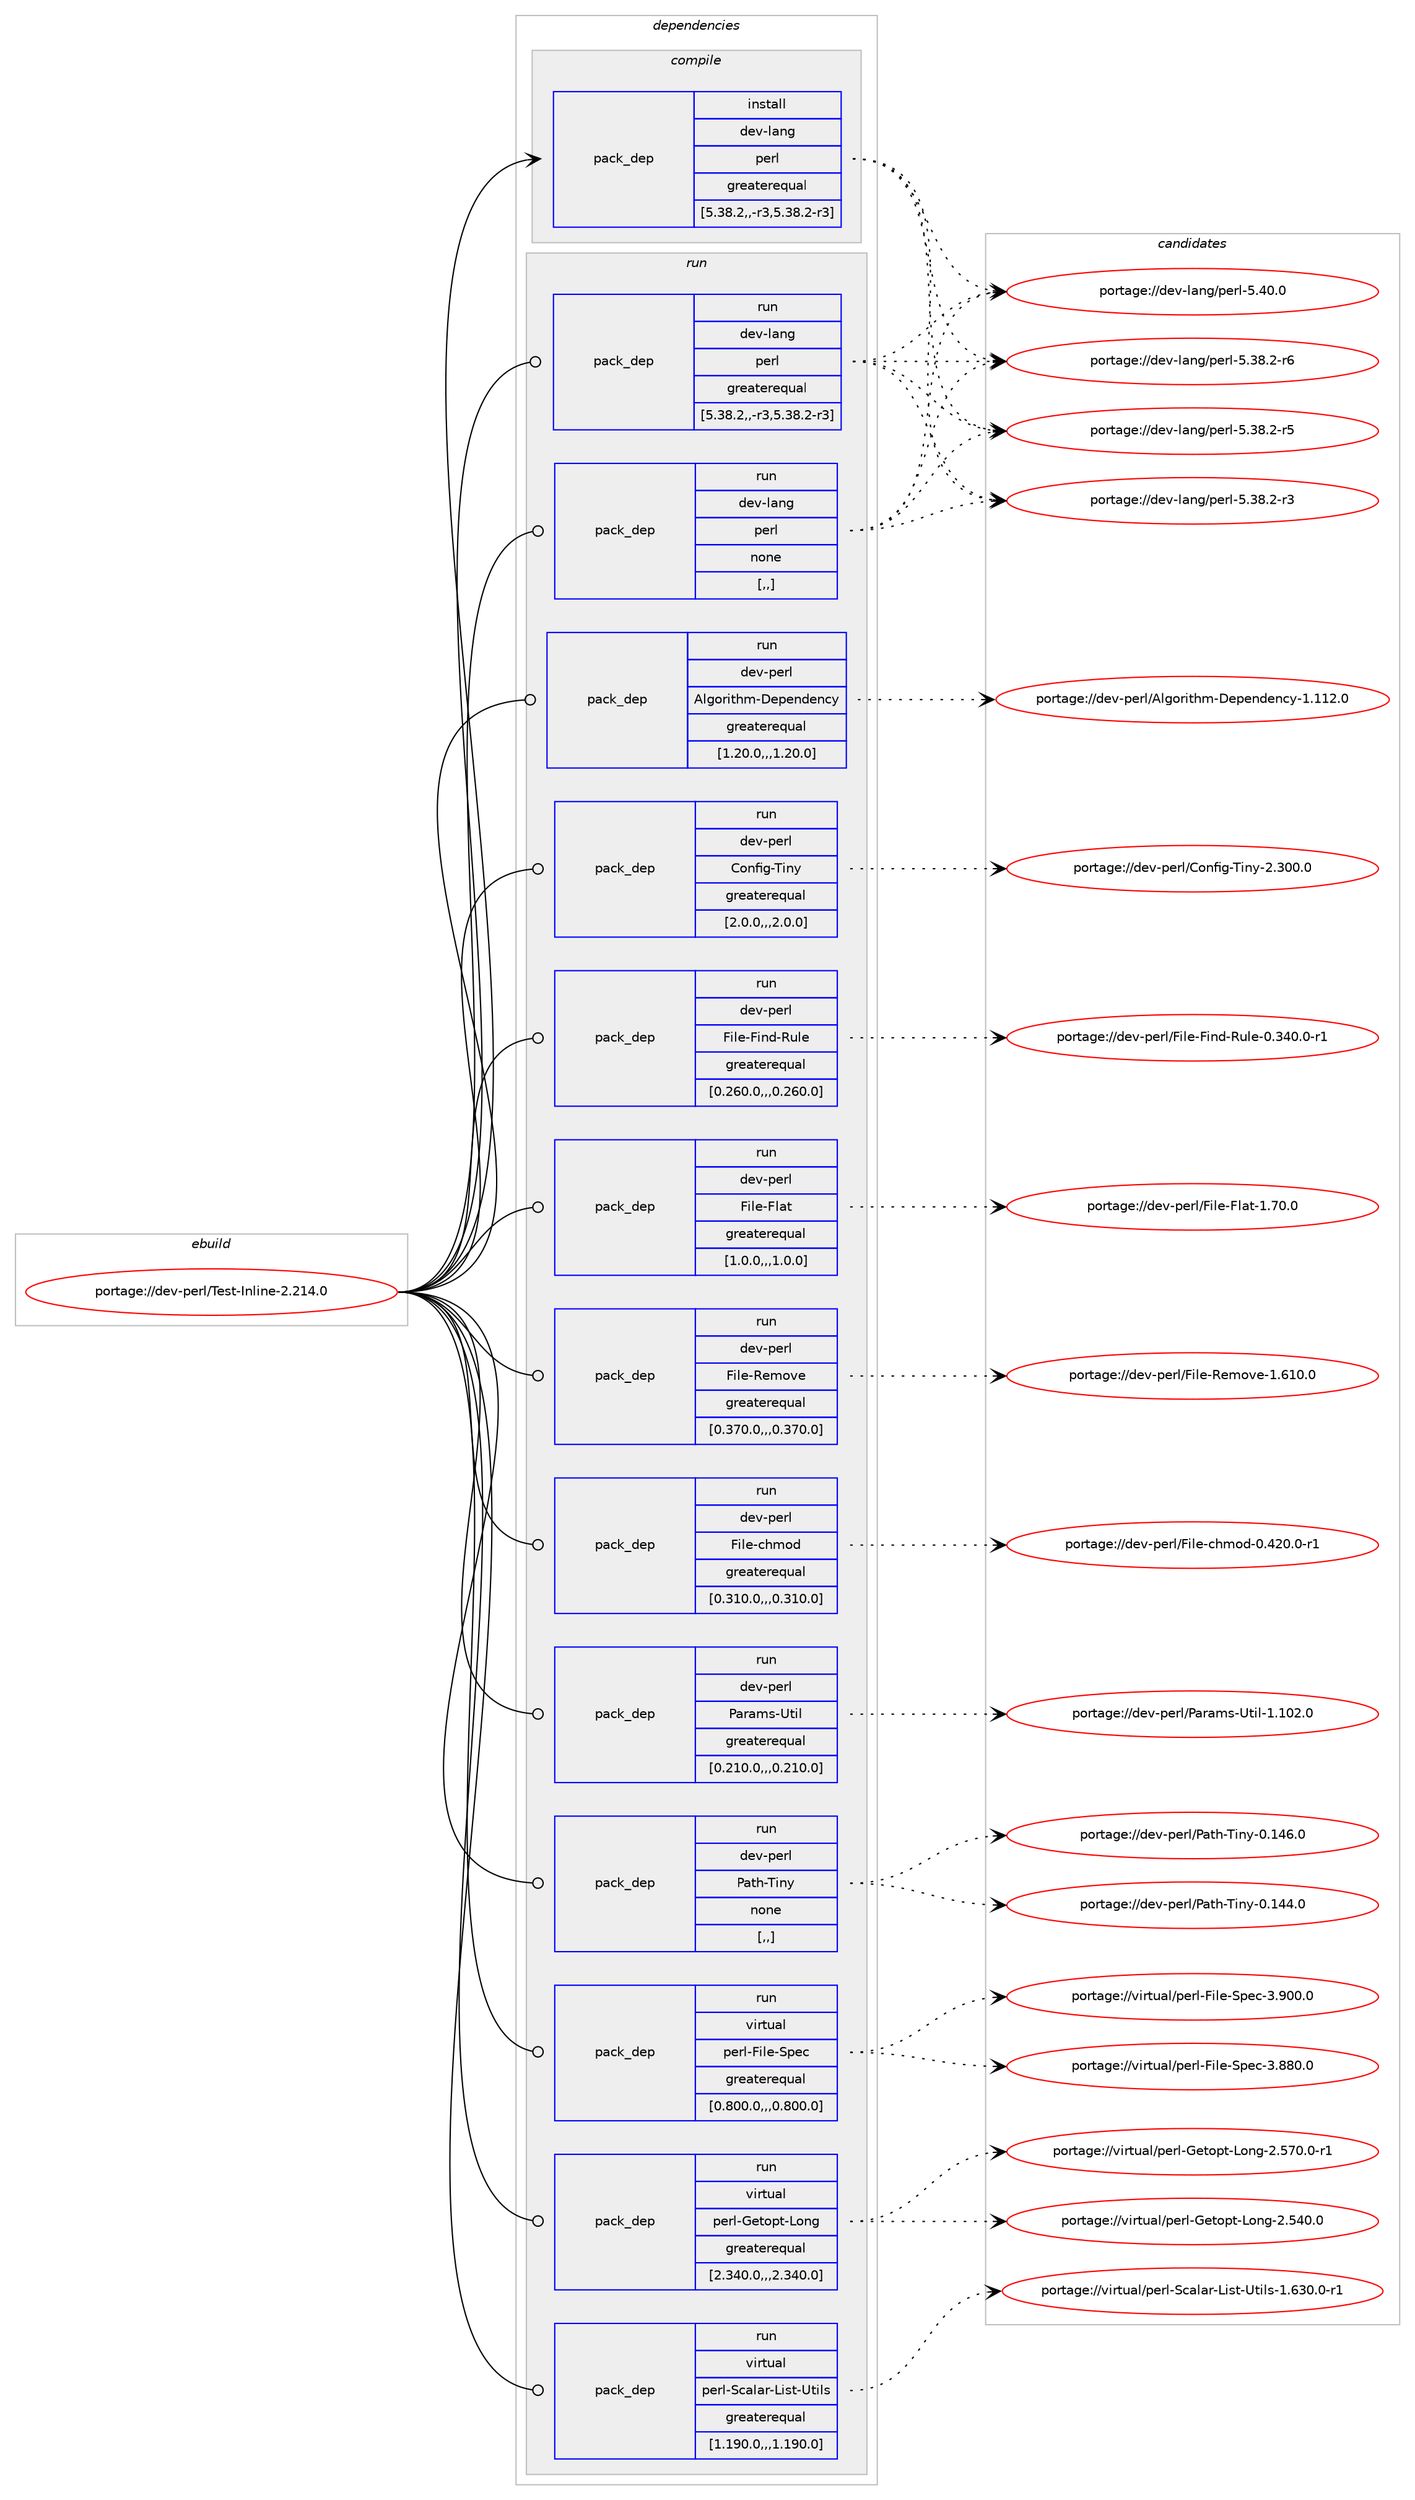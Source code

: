 digraph prolog {

# *************
# Graph options
# *************

newrank=true;
concentrate=true;
compound=true;
graph [rankdir=LR,fontname=Helvetica,fontsize=10,ranksep=1.5];#, ranksep=2.5, nodesep=0.2];
edge  [arrowhead=vee];
node  [fontname=Helvetica,fontsize=10];

# **********
# The ebuild
# **********

subgraph cluster_leftcol {
color=gray;
label=<<i>ebuild</i>>;
id [label="portage://dev-perl/Test-Inline-2.214.0", color=red, width=4, href="../dev-perl/Test-Inline-2.214.0.svg"];
}

# ****************
# The dependencies
# ****************

subgraph cluster_midcol {
color=gray;
label=<<i>dependencies</i>>;
subgraph cluster_compile {
fillcolor="#eeeeee";
style=filled;
label=<<i>compile</i>>;
subgraph pack466660 {
dependency631778 [label=<<TABLE BORDER="0" CELLBORDER="1" CELLSPACING="0" CELLPADDING="4" WIDTH="220"><TR><TD ROWSPAN="6" CELLPADDING="30">pack_dep</TD></TR><TR><TD WIDTH="110">install</TD></TR><TR><TD>dev-lang</TD></TR><TR><TD>perl</TD></TR><TR><TD>greaterequal</TD></TR><TR><TD>[5.38.2,,-r3,5.38.2-r3]</TD></TR></TABLE>>, shape=none, color=blue];
}
id:e -> dependency631778:w [weight=20,style="solid",arrowhead="vee"];
}
subgraph cluster_compileandrun {
fillcolor="#eeeeee";
style=filled;
label=<<i>compile and run</i>>;
}
subgraph cluster_run {
fillcolor="#eeeeee";
style=filled;
label=<<i>run</i>>;
subgraph pack466661 {
dependency631779 [label=<<TABLE BORDER="0" CELLBORDER="1" CELLSPACING="0" CELLPADDING="4" WIDTH="220"><TR><TD ROWSPAN="6" CELLPADDING="30">pack_dep</TD></TR><TR><TD WIDTH="110">run</TD></TR><TR><TD>dev-lang</TD></TR><TR><TD>perl</TD></TR><TR><TD>greaterequal</TD></TR><TR><TD>[5.38.2,,-r3,5.38.2-r3]</TD></TR></TABLE>>, shape=none, color=blue];
}
id:e -> dependency631779:w [weight=20,style="solid",arrowhead="odot"];
subgraph pack466662 {
dependency631780 [label=<<TABLE BORDER="0" CELLBORDER="1" CELLSPACING="0" CELLPADDING="4" WIDTH="220"><TR><TD ROWSPAN="6" CELLPADDING="30">pack_dep</TD></TR><TR><TD WIDTH="110">run</TD></TR><TR><TD>dev-lang</TD></TR><TR><TD>perl</TD></TR><TR><TD>none</TD></TR><TR><TD>[,,]</TD></TR></TABLE>>, shape=none, color=blue];
}
id:e -> dependency631780:w [weight=20,style="solid",arrowhead="odot"];
subgraph pack466663 {
dependency631781 [label=<<TABLE BORDER="0" CELLBORDER="1" CELLSPACING="0" CELLPADDING="4" WIDTH="220"><TR><TD ROWSPAN="6" CELLPADDING="30">pack_dep</TD></TR><TR><TD WIDTH="110">run</TD></TR><TR><TD>dev-perl</TD></TR><TR><TD>Algorithm-Dependency</TD></TR><TR><TD>greaterequal</TD></TR><TR><TD>[1.20.0,,,1.20.0]</TD></TR></TABLE>>, shape=none, color=blue];
}
id:e -> dependency631781:w [weight=20,style="solid",arrowhead="odot"];
subgraph pack466664 {
dependency631782 [label=<<TABLE BORDER="0" CELLBORDER="1" CELLSPACING="0" CELLPADDING="4" WIDTH="220"><TR><TD ROWSPAN="6" CELLPADDING="30">pack_dep</TD></TR><TR><TD WIDTH="110">run</TD></TR><TR><TD>dev-perl</TD></TR><TR><TD>Config-Tiny</TD></TR><TR><TD>greaterequal</TD></TR><TR><TD>[2.0.0,,,2.0.0]</TD></TR></TABLE>>, shape=none, color=blue];
}
id:e -> dependency631782:w [weight=20,style="solid",arrowhead="odot"];
subgraph pack466665 {
dependency631783 [label=<<TABLE BORDER="0" CELLBORDER="1" CELLSPACING="0" CELLPADDING="4" WIDTH="220"><TR><TD ROWSPAN="6" CELLPADDING="30">pack_dep</TD></TR><TR><TD WIDTH="110">run</TD></TR><TR><TD>dev-perl</TD></TR><TR><TD>File-Find-Rule</TD></TR><TR><TD>greaterequal</TD></TR><TR><TD>[0.260.0,,,0.260.0]</TD></TR></TABLE>>, shape=none, color=blue];
}
id:e -> dependency631783:w [weight=20,style="solid",arrowhead="odot"];
subgraph pack466666 {
dependency631784 [label=<<TABLE BORDER="0" CELLBORDER="1" CELLSPACING="0" CELLPADDING="4" WIDTH="220"><TR><TD ROWSPAN="6" CELLPADDING="30">pack_dep</TD></TR><TR><TD WIDTH="110">run</TD></TR><TR><TD>dev-perl</TD></TR><TR><TD>File-Flat</TD></TR><TR><TD>greaterequal</TD></TR><TR><TD>[1.0.0,,,1.0.0]</TD></TR></TABLE>>, shape=none, color=blue];
}
id:e -> dependency631784:w [weight=20,style="solid",arrowhead="odot"];
subgraph pack466667 {
dependency631785 [label=<<TABLE BORDER="0" CELLBORDER="1" CELLSPACING="0" CELLPADDING="4" WIDTH="220"><TR><TD ROWSPAN="6" CELLPADDING="30">pack_dep</TD></TR><TR><TD WIDTH="110">run</TD></TR><TR><TD>dev-perl</TD></TR><TR><TD>File-Remove</TD></TR><TR><TD>greaterequal</TD></TR><TR><TD>[0.370.0,,,0.370.0]</TD></TR></TABLE>>, shape=none, color=blue];
}
id:e -> dependency631785:w [weight=20,style="solid",arrowhead="odot"];
subgraph pack466668 {
dependency631786 [label=<<TABLE BORDER="0" CELLBORDER="1" CELLSPACING="0" CELLPADDING="4" WIDTH="220"><TR><TD ROWSPAN="6" CELLPADDING="30">pack_dep</TD></TR><TR><TD WIDTH="110">run</TD></TR><TR><TD>dev-perl</TD></TR><TR><TD>File-chmod</TD></TR><TR><TD>greaterequal</TD></TR><TR><TD>[0.310.0,,,0.310.0]</TD></TR></TABLE>>, shape=none, color=blue];
}
id:e -> dependency631786:w [weight=20,style="solid",arrowhead="odot"];
subgraph pack466669 {
dependency631787 [label=<<TABLE BORDER="0" CELLBORDER="1" CELLSPACING="0" CELLPADDING="4" WIDTH="220"><TR><TD ROWSPAN="6" CELLPADDING="30">pack_dep</TD></TR><TR><TD WIDTH="110">run</TD></TR><TR><TD>dev-perl</TD></TR><TR><TD>Params-Util</TD></TR><TR><TD>greaterequal</TD></TR><TR><TD>[0.210.0,,,0.210.0]</TD></TR></TABLE>>, shape=none, color=blue];
}
id:e -> dependency631787:w [weight=20,style="solid",arrowhead="odot"];
subgraph pack466670 {
dependency631788 [label=<<TABLE BORDER="0" CELLBORDER="1" CELLSPACING="0" CELLPADDING="4" WIDTH="220"><TR><TD ROWSPAN="6" CELLPADDING="30">pack_dep</TD></TR><TR><TD WIDTH="110">run</TD></TR><TR><TD>dev-perl</TD></TR><TR><TD>Path-Tiny</TD></TR><TR><TD>none</TD></TR><TR><TD>[,,]</TD></TR></TABLE>>, shape=none, color=blue];
}
id:e -> dependency631788:w [weight=20,style="solid",arrowhead="odot"];
subgraph pack466671 {
dependency631789 [label=<<TABLE BORDER="0" CELLBORDER="1" CELLSPACING="0" CELLPADDING="4" WIDTH="220"><TR><TD ROWSPAN="6" CELLPADDING="30">pack_dep</TD></TR><TR><TD WIDTH="110">run</TD></TR><TR><TD>virtual</TD></TR><TR><TD>perl-File-Spec</TD></TR><TR><TD>greaterequal</TD></TR><TR><TD>[0.800.0,,,0.800.0]</TD></TR></TABLE>>, shape=none, color=blue];
}
id:e -> dependency631789:w [weight=20,style="solid",arrowhead="odot"];
subgraph pack466672 {
dependency631790 [label=<<TABLE BORDER="0" CELLBORDER="1" CELLSPACING="0" CELLPADDING="4" WIDTH="220"><TR><TD ROWSPAN="6" CELLPADDING="30">pack_dep</TD></TR><TR><TD WIDTH="110">run</TD></TR><TR><TD>virtual</TD></TR><TR><TD>perl-Getopt-Long</TD></TR><TR><TD>greaterequal</TD></TR><TR><TD>[2.340.0,,,2.340.0]</TD></TR></TABLE>>, shape=none, color=blue];
}
id:e -> dependency631790:w [weight=20,style="solid",arrowhead="odot"];
subgraph pack466673 {
dependency631791 [label=<<TABLE BORDER="0" CELLBORDER="1" CELLSPACING="0" CELLPADDING="4" WIDTH="220"><TR><TD ROWSPAN="6" CELLPADDING="30">pack_dep</TD></TR><TR><TD WIDTH="110">run</TD></TR><TR><TD>virtual</TD></TR><TR><TD>perl-Scalar-List-Utils</TD></TR><TR><TD>greaterequal</TD></TR><TR><TD>[1.190.0,,,1.190.0]</TD></TR></TABLE>>, shape=none, color=blue];
}
id:e -> dependency631791:w [weight=20,style="solid",arrowhead="odot"];
}
}

# **************
# The candidates
# **************

subgraph cluster_choices {
rank=same;
color=gray;
label=<<i>candidates</i>>;

subgraph choice466660 {
color=black;
nodesep=1;
choice10010111845108971101034711210111410845534652484648 [label="portage://dev-lang/perl-5.40.0", color=red, width=4,href="../dev-lang/perl-5.40.0.svg"];
choice100101118451089711010347112101114108455346515646504511454 [label="portage://dev-lang/perl-5.38.2-r6", color=red, width=4,href="../dev-lang/perl-5.38.2-r6.svg"];
choice100101118451089711010347112101114108455346515646504511453 [label="portage://dev-lang/perl-5.38.2-r5", color=red, width=4,href="../dev-lang/perl-5.38.2-r5.svg"];
choice100101118451089711010347112101114108455346515646504511451 [label="portage://dev-lang/perl-5.38.2-r3", color=red, width=4,href="../dev-lang/perl-5.38.2-r3.svg"];
dependency631778:e -> choice10010111845108971101034711210111410845534652484648:w [style=dotted,weight="100"];
dependency631778:e -> choice100101118451089711010347112101114108455346515646504511454:w [style=dotted,weight="100"];
dependency631778:e -> choice100101118451089711010347112101114108455346515646504511453:w [style=dotted,weight="100"];
dependency631778:e -> choice100101118451089711010347112101114108455346515646504511451:w [style=dotted,weight="100"];
}
subgraph choice466661 {
color=black;
nodesep=1;
choice10010111845108971101034711210111410845534652484648 [label="portage://dev-lang/perl-5.40.0", color=red, width=4,href="../dev-lang/perl-5.40.0.svg"];
choice100101118451089711010347112101114108455346515646504511454 [label="portage://dev-lang/perl-5.38.2-r6", color=red, width=4,href="../dev-lang/perl-5.38.2-r6.svg"];
choice100101118451089711010347112101114108455346515646504511453 [label="portage://dev-lang/perl-5.38.2-r5", color=red, width=4,href="../dev-lang/perl-5.38.2-r5.svg"];
choice100101118451089711010347112101114108455346515646504511451 [label="portage://dev-lang/perl-5.38.2-r3", color=red, width=4,href="../dev-lang/perl-5.38.2-r3.svg"];
dependency631779:e -> choice10010111845108971101034711210111410845534652484648:w [style=dotted,weight="100"];
dependency631779:e -> choice100101118451089711010347112101114108455346515646504511454:w [style=dotted,weight="100"];
dependency631779:e -> choice100101118451089711010347112101114108455346515646504511453:w [style=dotted,weight="100"];
dependency631779:e -> choice100101118451089711010347112101114108455346515646504511451:w [style=dotted,weight="100"];
}
subgraph choice466662 {
color=black;
nodesep=1;
choice10010111845108971101034711210111410845534652484648 [label="portage://dev-lang/perl-5.40.0", color=red, width=4,href="../dev-lang/perl-5.40.0.svg"];
choice100101118451089711010347112101114108455346515646504511454 [label="portage://dev-lang/perl-5.38.2-r6", color=red, width=4,href="../dev-lang/perl-5.38.2-r6.svg"];
choice100101118451089711010347112101114108455346515646504511453 [label="portage://dev-lang/perl-5.38.2-r5", color=red, width=4,href="../dev-lang/perl-5.38.2-r5.svg"];
choice100101118451089711010347112101114108455346515646504511451 [label="portage://dev-lang/perl-5.38.2-r3", color=red, width=4,href="../dev-lang/perl-5.38.2-r3.svg"];
dependency631780:e -> choice10010111845108971101034711210111410845534652484648:w [style=dotted,weight="100"];
dependency631780:e -> choice100101118451089711010347112101114108455346515646504511454:w [style=dotted,weight="100"];
dependency631780:e -> choice100101118451089711010347112101114108455346515646504511453:w [style=dotted,weight="100"];
dependency631780:e -> choice100101118451089711010347112101114108455346515646504511451:w [style=dotted,weight="100"];
}
subgraph choice466663 {
color=black;
nodesep=1;
choice1001011184511210111410847651081031111141051161041094568101112101110100101110991214549464949504648 [label="portage://dev-perl/Algorithm-Dependency-1.112.0", color=red, width=4,href="../dev-perl/Algorithm-Dependency-1.112.0.svg"];
dependency631781:e -> choice1001011184511210111410847651081031111141051161041094568101112101110100101110991214549464949504648:w [style=dotted,weight="100"];
}
subgraph choice466664 {
color=black;
nodesep=1;
choice10010111845112101114108476711111010210510345841051101214550465148484648 [label="portage://dev-perl/Config-Tiny-2.300.0", color=red, width=4,href="../dev-perl/Config-Tiny-2.300.0.svg"];
dependency631782:e -> choice10010111845112101114108476711111010210510345841051101214550465148484648:w [style=dotted,weight="100"];
}
subgraph choice466665 {
color=black;
nodesep=1;
choice1001011184511210111410847701051081014570105110100458211710810145484651524846484511449 [label="portage://dev-perl/File-Find-Rule-0.340.0-r1", color=red, width=4,href="../dev-perl/File-Find-Rule-0.340.0-r1.svg"];
dependency631783:e -> choice1001011184511210111410847701051081014570105110100458211710810145484651524846484511449:w [style=dotted,weight="100"];
}
subgraph choice466666 {
color=black;
nodesep=1;
choice10010111845112101114108477010510810145701089711645494655484648 [label="portage://dev-perl/File-Flat-1.70.0", color=red, width=4,href="../dev-perl/File-Flat-1.70.0.svg"];
dependency631784:e -> choice10010111845112101114108477010510810145701089711645494655484648:w [style=dotted,weight="100"];
}
subgraph choice466667 {
color=black;
nodesep=1;
choice10010111845112101114108477010510810145821011091111181014549465449484648 [label="portage://dev-perl/File-Remove-1.610.0", color=red, width=4,href="../dev-perl/File-Remove-1.610.0.svg"];
dependency631785:e -> choice10010111845112101114108477010510810145821011091111181014549465449484648:w [style=dotted,weight="100"];
}
subgraph choice466668 {
color=black;
nodesep=1;
choice100101118451121011141084770105108101459910410911110045484652504846484511449 [label="portage://dev-perl/File-chmod-0.420.0-r1", color=red, width=4,href="../dev-perl/File-chmod-0.420.0-r1.svg"];
dependency631786:e -> choice100101118451121011141084770105108101459910410911110045484652504846484511449:w [style=dotted,weight="100"];
}
subgraph choice466669 {
color=black;
nodesep=1;
choice100101118451121011141084780971149710911545851161051084549464948504648 [label="portage://dev-perl/Params-Util-1.102.0", color=red, width=4,href="../dev-perl/Params-Util-1.102.0.svg"];
dependency631787:e -> choice100101118451121011141084780971149710911545851161051084549464948504648:w [style=dotted,weight="100"];
}
subgraph choice466670 {
color=black;
nodesep=1;
choice1001011184511210111410847809711610445841051101214548464952544648 [label="portage://dev-perl/Path-Tiny-0.146.0", color=red, width=4,href="../dev-perl/Path-Tiny-0.146.0.svg"];
choice1001011184511210111410847809711610445841051101214548464952524648 [label="portage://dev-perl/Path-Tiny-0.144.0", color=red, width=4,href="../dev-perl/Path-Tiny-0.144.0.svg"];
dependency631788:e -> choice1001011184511210111410847809711610445841051101214548464952544648:w [style=dotted,weight="100"];
dependency631788:e -> choice1001011184511210111410847809711610445841051101214548464952524648:w [style=dotted,weight="100"];
}
subgraph choice466671 {
color=black;
nodesep=1;
choice118105114116117971084711210111410845701051081014583112101994551465748484648 [label="portage://virtual/perl-File-Spec-3.900.0", color=red, width=4,href="../virtual/perl-File-Spec-3.900.0.svg"];
choice118105114116117971084711210111410845701051081014583112101994551465656484648 [label="portage://virtual/perl-File-Spec-3.880.0", color=red, width=4,href="../virtual/perl-File-Spec-3.880.0.svg"];
dependency631789:e -> choice118105114116117971084711210111410845701051081014583112101994551465748484648:w [style=dotted,weight="100"];
dependency631789:e -> choice118105114116117971084711210111410845701051081014583112101994551465656484648:w [style=dotted,weight="100"];
}
subgraph choice466672 {
color=black;
nodesep=1;
choice11810511411611797108471121011141084571101116111112116457611111010345504653554846484511449 [label="portage://virtual/perl-Getopt-Long-2.570.0-r1", color=red, width=4,href="../virtual/perl-Getopt-Long-2.570.0-r1.svg"];
choice1181051141161179710847112101114108457110111611111211645761111101034550465352484648 [label="portage://virtual/perl-Getopt-Long-2.540.0", color=red, width=4,href="../virtual/perl-Getopt-Long-2.540.0.svg"];
dependency631790:e -> choice11810511411611797108471121011141084571101116111112116457611111010345504653554846484511449:w [style=dotted,weight="100"];
dependency631790:e -> choice1181051141161179710847112101114108457110111611111211645761111101034550465352484648:w [style=dotted,weight="100"];
}
subgraph choice466673 {
color=black;
nodesep=1;
choice118105114116117971084711210111410845839997108971144576105115116458511610510811545494654514846484511449 [label="portage://virtual/perl-Scalar-List-Utils-1.630.0-r1", color=red, width=4,href="../virtual/perl-Scalar-List-Utils-1.630.0-r1.svg"];
dependency631791:e -> choice118105114116117971084711210111410845839997108971144576105115116458511610510811545494654514846484511449:w [style=dotted,weight="100"];
}
}

}
